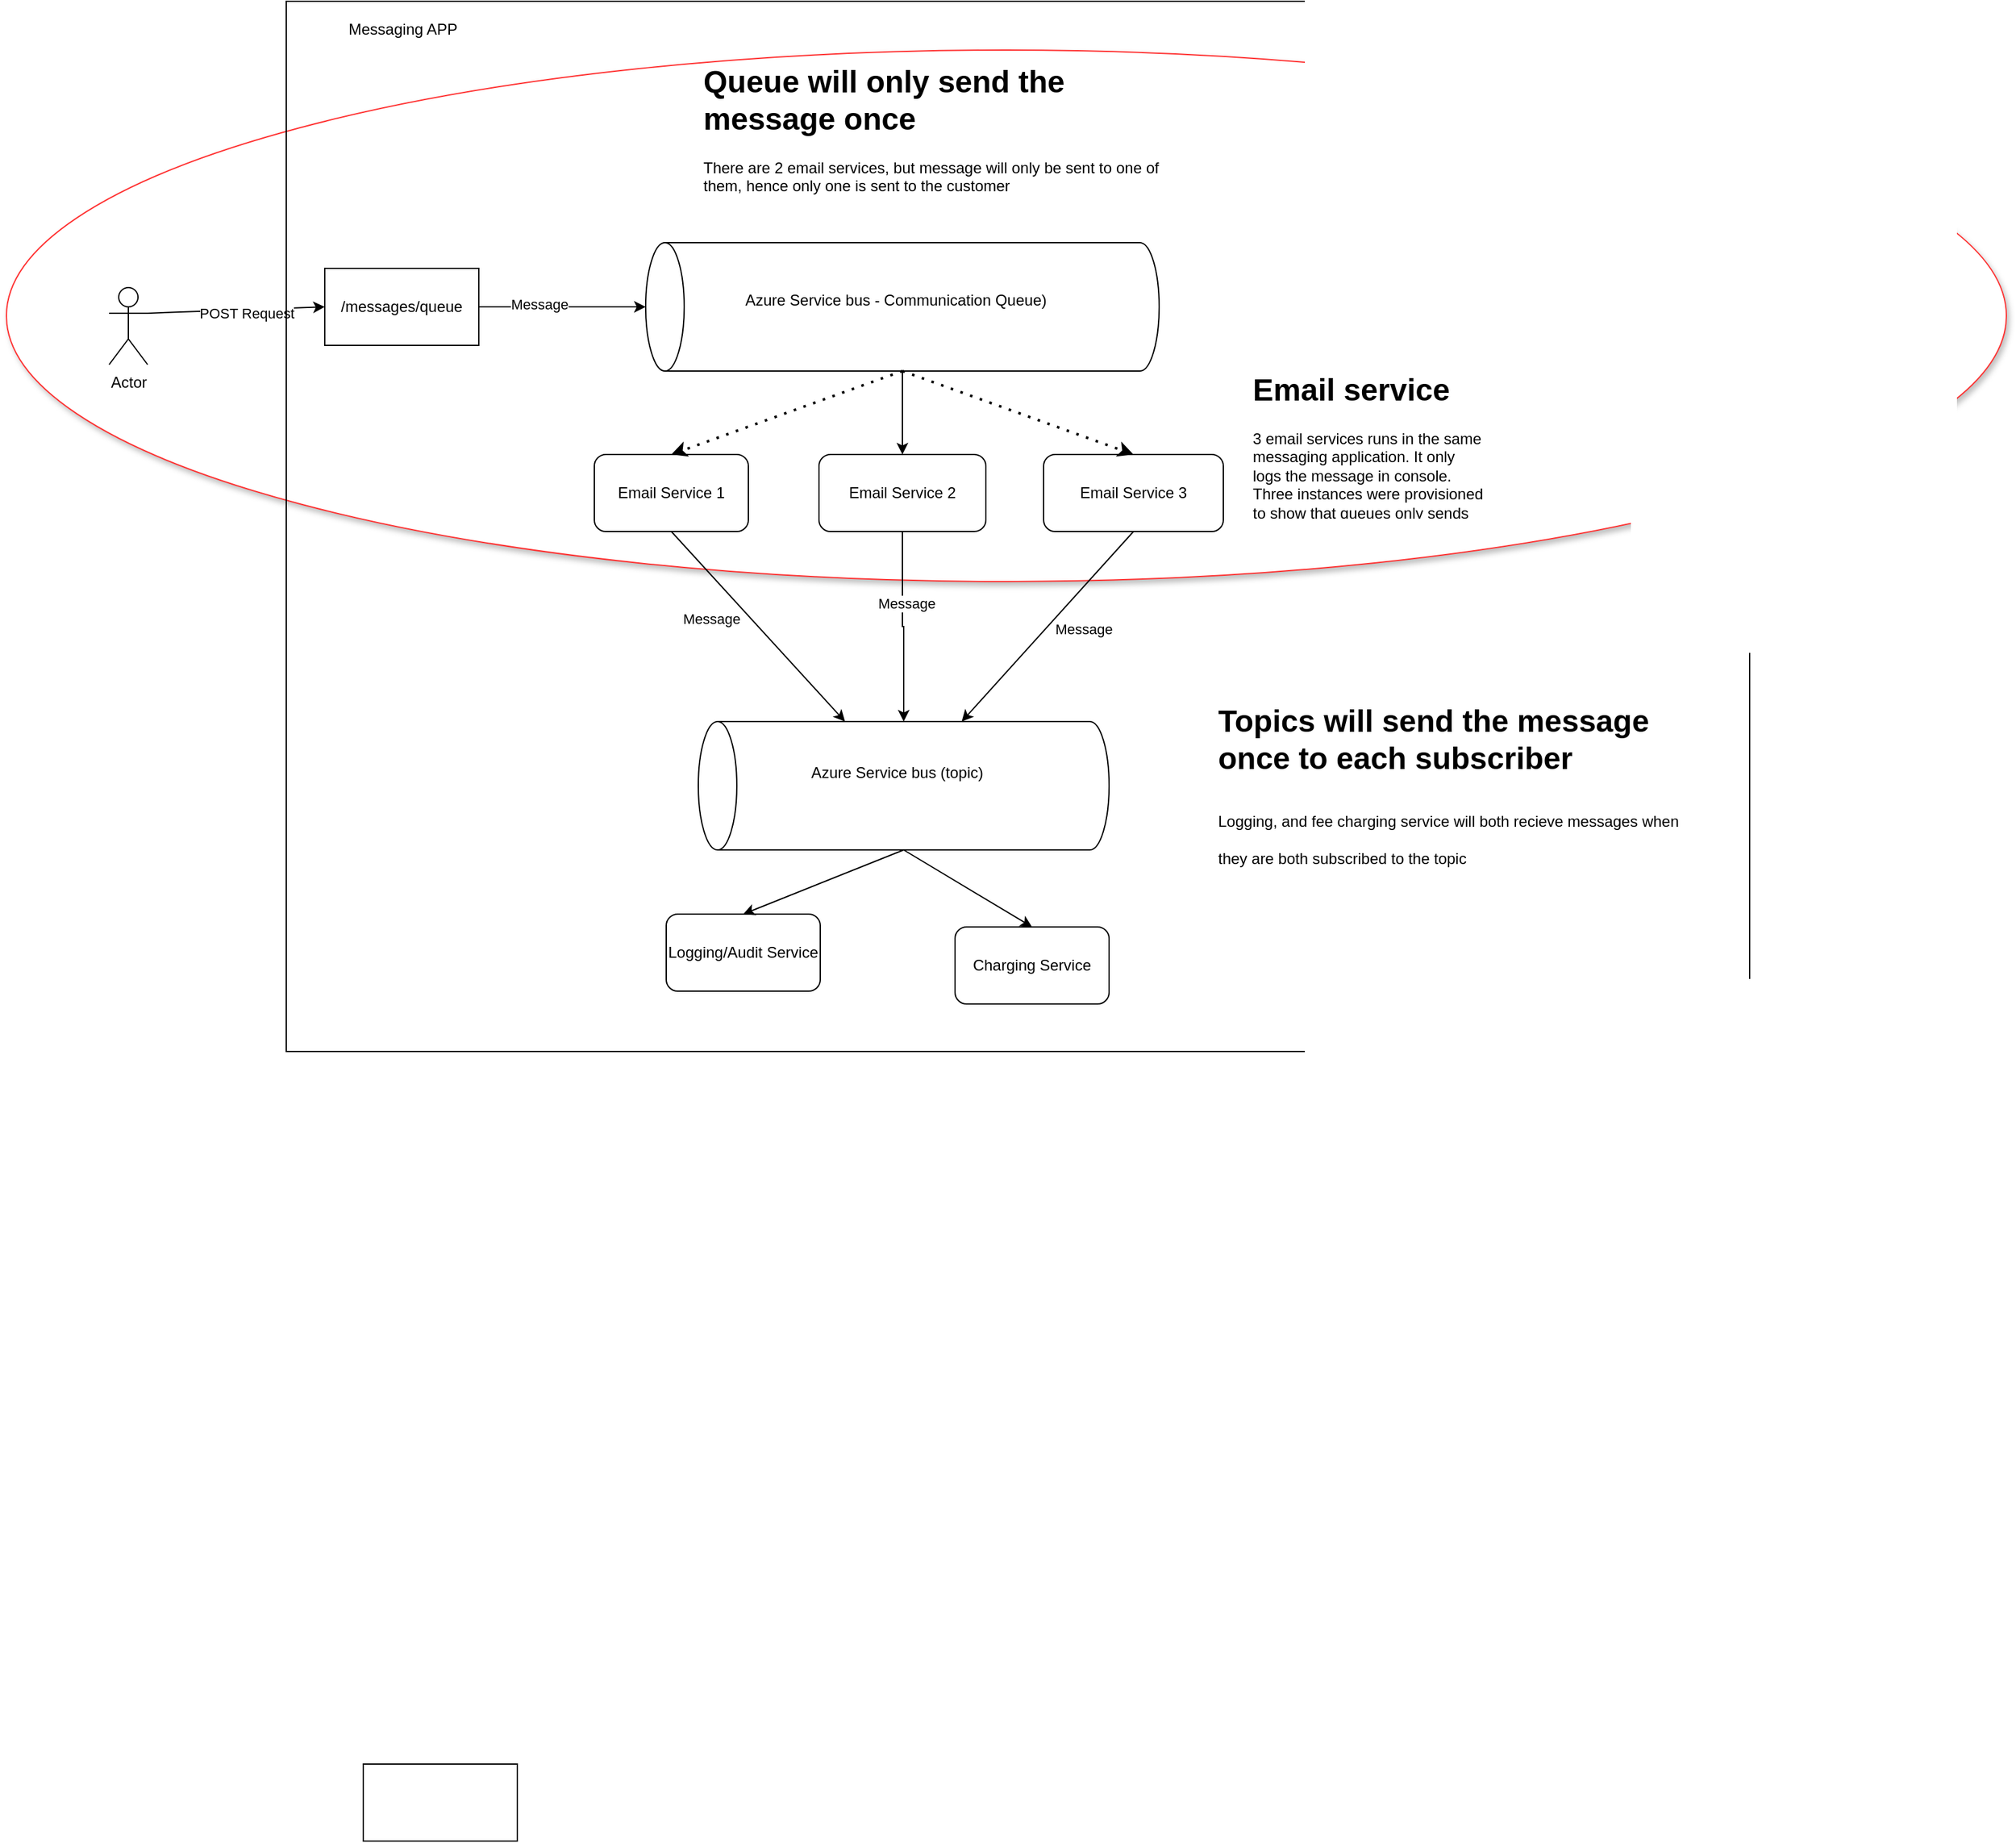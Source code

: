 <mxfile version="14.9.9" type="device"><diagram id="tCVwx0RKCGeX81KRMgUZ" name="Page-1"><mxGraphModel dx="2755" dy="1334" grid="0" gridSize="10" guides="1" tooltips="1" connect="1" arrows="1" fold="1" page="0" pageScale="1" pageWidth="850" pageHeight="1100" math="0" shadow="0"><root><mxCell id="0"/><mxCell id="1" parent="0"/><mxCell id="D3QHmhpFo_dVhvInYckZ-10" value="" style="ellipse;whiteSpace=wrap;html=1;strokeColor=#FF3333;shadow=1;" vertex="1" parent="1"><mxGeometry x="-488" y="-75" width="1558" height="414" as="geometry"/></mxCell><mxCell id="rKr3kldw20uUVBrEwN-4-1" value="/messages/queue" style="rounded=0;whiteSpace=wrap;html=1;" parent="1" vertex="1"><mxGeometry x="-240" y="95" width="120" height="60" as="geometry"/></mxCell><mxCell id="rKr3kldw20uUVBrEwN-4-5" value="Email Service 1" style="rounded=1;whiteSpace=wrap;html=1;" parent="1" vertex="1"><mxGeometry x="-30" y="240" width="120" height="60" as="geometry"/></mxCell><mxCell id="rKr3kldw20uUVBrEwN-4-19" style="edgeStyle=orthogonalEdgeStyle;rounded=0;orthogonalLoop=1;jettySize=auto;html=1;exitX=0.5;exitY=1;exitDx=0;exitDy=0;" parent="1" source="rKr3kldw20uUVBrEwN-4-6" target="rKr3kldw20uUVBrEwN-4-13" edge="1"><mxGeometry relative="1" as="geometry"><mxPoint x="210" y="610" as="targetPoint"/></mxGeometry></mxCell><mxCell id="rKr3kldw20uUVBrEwN-4-30" value="Message" style="edgeLabel;html=1;align=center;verticalAlign=middle;resizable=0;points=[];" parent="rKr3kldw20uUVBrEwN-4-19" vertex="1" connectable="0"><mxGeometry x="-0.257" y="3" relative="1" as="geometry"><mxPoint as="offset"/></mxGeometry></mxCell><mxCell id="rKr3kldw20uUVBrEwN-4-6" value="Email Service 2" style="rounded=1;whiteSpace=wrap;html=1;" parent="1" vertex="1"><mxGeometry x="145" y="240" width="130" height="60" as="geometry"/></mxCell><mxCell id="rKr3kldw20uUVBrEwN-4-8" value="Email Service 3" style="rounded=1;whiteSpace=wrap;html=1;" parent="1" vertex="1"><mxGeometry x="320" y="240" width="140" height="60" as="geometry"/></mxCell><mxCell id="rKr3kldw20uUVBrEwN-4-9" value="" style="endArrow=classic;html=1;exitX=1;exitY=0.5;exitDx=0;exitDy=0;entryX=0.5;entryY=0;entryDx=0;entryDy=0;entryPerimeter=0;" parent="1" source="rKr3kldw20uUVBrEwN-4-1" target="rKr3kldw20uUVBrEwN-4-4" edge="1"><mxGeometry width="50" height="50" relative="1" as="geometry"><mxPoint x="400" y="400" as="sourcePoint"/><mxPoint x="450" y="350" as="targetPoint"/></mxGeometry></mxCell><mxCell id="rKr3kldw20uUVBrEwN-4-10" value="Message" style="edgeLabel;html=1;align=center;verticalAlign=middle;resizable=0;points=[];" parent="rKr3kldw20uUVBrEwN-4-9" vertex="1" connectable="0"><mxGeometry x="-0.28" y="2" relative="1" as="geometry"><mxPoint as="offset"/></mxGeometry></mxCell><mxCell id="rKr3kldw20uUVBrEwN-4-13" value="" style="shape=cylinder3;whiteSpace=wrap;html=1;boundedLbl=1;backgroundOutline=1;size=15;rotation=-90;" parent="1" vertex="1"><mxGeometry x="161" y="338" width="100" height="320" as="geometry"/></mxCell><mxCell id="rKr3kldw20uUVBrEwN-4-15" value="Azure Service bus (topic)" style="text;html=1;strokeColor=none;fillColor=none;align=center;verticalAlign=middle;whiteSpace=wrap;rounded=0;" parent="1" vertex="1"><mxGeometry x="131" y="478" width="150" height="20" as="geometry"/></mxCell><mxCell id="rKr3kldw20uUVBrEwN-4-18" value="" style="endArrow=classic;html=1;exitX=0.5;exitY=1;exitDx=0;exitDy=0;" parent="1" source="rKr3kldw20uUVBrEwN-4-5" target="rKr3kldw20uUVBrEwN-4-13" edge="1"><mxGeometry width="50" height="50" relative="1" as="geometry"><mxPoint x="400" y="580" as="sourcePoint"/><mxPoint x="450" y="530" as="targetPoint"/></mxGeometry></mxCell><mxCell id="rKr3kldw20uUVBrEwN-4-21" value="" style="endArrow=classic;html=1;exitX=0.5;exitY=1;exitDx=0;exitDy=0;" parent="1" source="rKr3kldw20uUVBrEwN-4-8" target="rKr3kldw20uUVBrEwN-4-13" edge="1"><mxGeometry width="50" height="50" relative="1" as="geometry"><mxPoint x="50" y="490" as="sourcePoint"/><mxPoint x="165.556" y="620" as="targetPoint"/></mxGeometry></mxCell><mxCell id="rKr3kldw20uUVBrEwN-4-23" value="&lt;h1&gt;Queue will only send the message once&lt;/h1&gt;&lt;div&gt;There are 2 email services, but message will only be sent to one of them, hence only one is sent to the customer&lt;/div&gt;" style="text;html=1;strokeColor=none;fillColor=none;spacing=5;spacingTop=-20;whiteSpace=wrap;overflow=hidden;rounded=0;" parent="1" vertex="1"><mxGeometry x="50" y="-70" width="390" height="120" as="geometry"/></mxCell><mxCell id="rKr3kldw20uUVBrEwN-4-27" value="&lt;h1&gt;&lt;span&gt;Topics will send the message once to each subscriber&lt;/span&gt;&lt;/h1&gt;&lt;h1&gt;&lt;span style=&quot;font-size: 12px ; font-weight: normal&quot;&gt;Logging, and fee charging service will both recieve messages when they are both subscribed to the topic&lt;/span&gt;&lt;br&gt;&lt;/h1&gt;" style="text;html=1;strokeColor=none;fillColor=none;spacing=5;spacingTop=-20;whiteSpace=wrap;overflow=hidden;rounded=0;" parent="1" vertex="1"><mxGeometry x="451" y="428" width="390" height="150" as="geometry"/></mxCell><mxCell id="rKr3kldw20uUVBrEwN-4-28" value="Logging/Audit Service" style="rounded=1;whiteSpace=wrap;html=1;" parent="1" vertex="1"><mxGeometry x="26" y="598" width="120" height="60" as="geometry"/></mxCell><mxCell id="rKr3kldw20uUVBrEwN-4-29" value="Charging Service" style="rounded=1;whiteSpace=wrap;html=1;" parent="1" vertex="1"><mxGeometry x="251" y="608" width="120" height="60" as="geometry"/></mxCell><mxCell id="rKr3kldw20uUVBrEwN-4-31" value="Message" style="edgeLabel;html=1;align=center;verticalAlign=middle;resizable=0;points=[];" parent="1" vertex="1" connectable="0"><mxGeometry x="351.0" y="376.235" as="geometry"/></mxCell><mxCell id="rKr3kldw20uUVBrEwN-4-32" value="Message" style="edgeLabel;html=1;align=center;verticalAlign=middle;resizable=0;points=[];" parent="1" vertex="1" connectable="0"><mxGeometry x="61.0" y="367.995" as="geometry"/></mxCell><mxCell id="rKr3kldw20uUVBrEwN-4-41" value="" style="group" parent="1" vertex="1" connectable="0"><mxGeometry x="10" y="75.0" width="400" height="100.0" as="geometry"/></mxCell><mxCell id="rKr3kldw20uUVBrEwN-4-4" value="" style="shape=cylinder3;whiteSpace=wrap;html=1;boundedLbl=1;backgroundOutline=1;size=15;rotation=-90;" parent="rKr3kldw20uUVBrEwN-4-41" vertex="1"><mxGeometry x="150" y="-150" width="100" height="400" as="geometry"/></mxCell><mxCell id="rKr3kldw20uUVBrEwN-4-12" value="Azure Service bus - Communication Queue)" style="text;html=1;strokeColor=none;fillColor=none;align=center;verticalAlign=middle;whiteSpace=wrap;rounded=0;" parent="rKr3kldw20uUVBrEwN-4-41" vertex="1"><mxGeometry x="70" y="35.0" width="250" height="20" as="geometry"/></mxCell><mxCell id="rKr3kldw20uUVBrEwN-4-43" value="" style="endArrow=classic;dashed=1;html=1;dashPattern=1 3;strokeWidth=2;exitX=0;exitY=0.5;exitDx=0;exitDy=0;exitPerimeter=0;entryX=0.5;entryY=0;entryDx=0;entryDy=0;" parent="1" source="rKr3kldw20uUVBrEwN-4-4" target="rKr3kldw20uUVBrEwN-4-5" edge="1"><mxGeometry width="50" height="50" relative="1" as="geometry"><mxPoint x="-290" y="280" as="sourcePoint"/><mxPoint x="-240" y="230" as="targetPoint"/></mxGeometry></mxCell><mxCell id="rKr3kldw20uUVBrEwN-4-44" value="" style="endArrow=classic;dashed=1;html=1;dashPattern=1 3;strokeWidth=2;exitX=0;exitY=0.5;exitDx=0;exitDy=0;exitPerimeter=0;entryX=0.5;entryY=0;entryDx=0;entryDy=0;" parent="1" source="rKr3kldw20uUVBrEwN-4-4" target="rKr3kldw20uUVBrEwN-4-8" edge="1"><mxGeometry width="50" height="50" relative="1" as="geometry"><mxPoint x="127.5" y="185.0" as="sourcePoint"/><mxPoint x="60" y="440.0" as="targetPoint"/></mxGeometry></mxCell><mxCell id="rKr3kldw20uUVBrEwN-4-49" value="" style="endArrow=classic;html=1;exitX=0;exitY=0.5;exitDx=0;exitDy=0;exitPerimeter=0;entryX=0.5;entryY=0;entryDx=0;entryDy=0;" parent="1" source="rKr3kldw20uUVBrEwN-4-4" target="rKr3kldw20uUVBrEwN-4-6" edge="1"><mxGeometry width="50" height="50" relative="1" as="geometry"><mxPoint x="120" y="430" as="sourcePoint"/><mxPoint x="170" y="380" as="targetPoint"/></mxGeometry></mxCell><mxCell id="rKr3kldw20uUVBrEwN-4-54" value="" style="endArrow=classic;html=1;exitX=0;exitY=0.5;exitDx=0;exitDy=0;exitPerimeter=0;entryX=0.5;entryY=0;entryDx=0;entryDy=0;" parent="1" source="rKr3kldw20uUVBrEwN-4-13" target="rKr3kldw20uUVBrEwN-4-28" edge="1"><mxGeometry width="50" height="50" relative="1" as="geometry"><mxPoint x="-59" y="528" as="sourcePoint"/><mxPoint x="-9" y="478" as="targetPoint"/></mxGeometry></mxCell><mxCell id="rKr3kldw20uUVBrEwN-4-55" value="" style="endArrow=classic;html=1;exitX=0;exitY=0.5;exitDx=0;exitDy=0;exitPerimeter=0;entryX=0.5;entryY=0;entryDx=0;entryDy=0;" parent="1" source="rKr3kldw20uUVBrEwN-4-13" target="rKr3kldw20uUVBrEwN-4-29" edge="1"><mxGeometry width="50" height="50" relative="1" as="geometry"><mxPoint x="221" y="558" as="sourcePoint"/><mxPoint x="96" y="608" as="targetPoint"/></mxGeometry></mxCell><mxCell id="gFE-kRI_x4X6-a7It6Pd-1" value="" style="rounded=0;whiteSpace=wrap;html=1;" parent="1" vertex="1"><mxGeometry x="-210" y="1260" width="120" height="60" as="geometry"/></mxCell><mxCell id="D3QHmhpFo_dVhvInYckZ-1" value="Actor" style="shape=umlActor;verticalLabelPosition=bottom;verticalAlign=top;html=1;outlineConnect=0;" vertex="1" parent="1"><mxGeometry x="-408" y="110" width="30" height="60" as="geometry"/></mxCell><mxCell id="D3QHmhpFo_dVhvInYckZ-2" value="" style="endArrow=classic;html=1;exitX=1;exitY=0.333;exitDx=0;exitDy=0;exitPerimeter=0;" edge="1" parent="1" source="D3QHmhpFo_dVhvInYckZ-1"><mxGeometry width="50" height="50" relative="1" as="geometry"><mxPoint x="369" y="373" as="sourcePoint"/><mxPoint x="-240" y="125" as="targetPoint"/></mxGeometry></mxCell><mxCell id="D3QHmhpFo_dVhvInYckZ-3" value="POST Request" style="edgeLabel;html=1;align=center;verticalAlign=middle;resizable=0;points=[];" vertex="1" connectable="0" parent="D3QHmhpFo_dVhvInYckZ-2"><mxGeometry x="0.116" y="-3" relative="1" as="geometry"><mxPoint as="offset"/></mxGeometry></mxCell><mxCell id="D3QHmhpFo_dVhvInYckZ-6" value="Messaging APP" style="text;html=1;strokeColor=none;fillColor=none;align=center;verticalAlign=middle;whiteSpace=wrap;rounded=0;" vertex="1" parent="1"><mxGeometry x="-240" y="-101" width="122" height="20" as="geometry"/></mxCell><mxCell id="D3QHmhpFo_dVhvInYckZ-8" value="&lt;h1&gt;Email service&amp;nbsp;&lt;/h1&gt;&lt;p&gt;3 email services runs in the same messaging application. It only logs the message in console. Three instances were provisioned to show that queues only sends messages to 1 subscriber&lt;/p&gt;" style="text;html=1;strokeColor=none;fillColor=none;spacing=5;spacingTop=-20;whiteSpace=wrap;overflow=hidden;rounded=0;" vertex="1" parent="1"><mxGeometry x="478" y="170" width="190" height="120" as="geometry"/></mxCell><mxCell id="D3QHmhpFo_dVhvInYckZ-4" value="" style="rounded=0;whiteSpace=wrap;html=1;fillColor=none;" vertex="1" parent="1"><mxGeometry x="-270" y="-113" width="1140" height="818" as="geometry"/></mxCell></root></mxGraphModel></diagram></mxfile>
